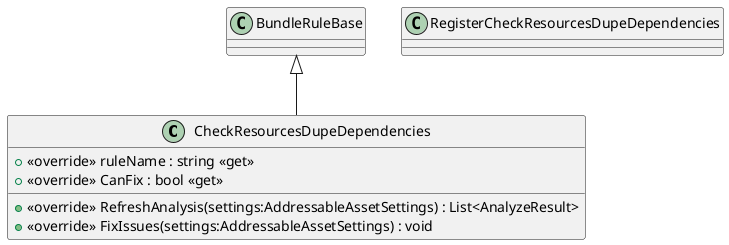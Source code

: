 @startuml
class CheckResourcesDupeDependencies {
    + <<override>> ruleName : string <<get>>
    + <<override>> CanFix : bool <<get>>
    + <<override>> RefreshAnalysis(settings:AddressableAssetSettings) : List<AnalyzeResult>
    + <<override>> FixIssues(settings:AddressableAssetSettings) : void
}
class RegisterCheckResourcesDupeDependencies {
}
BundleRuleBase <|-- CheckResourcesDupeDependencies
@enduml
